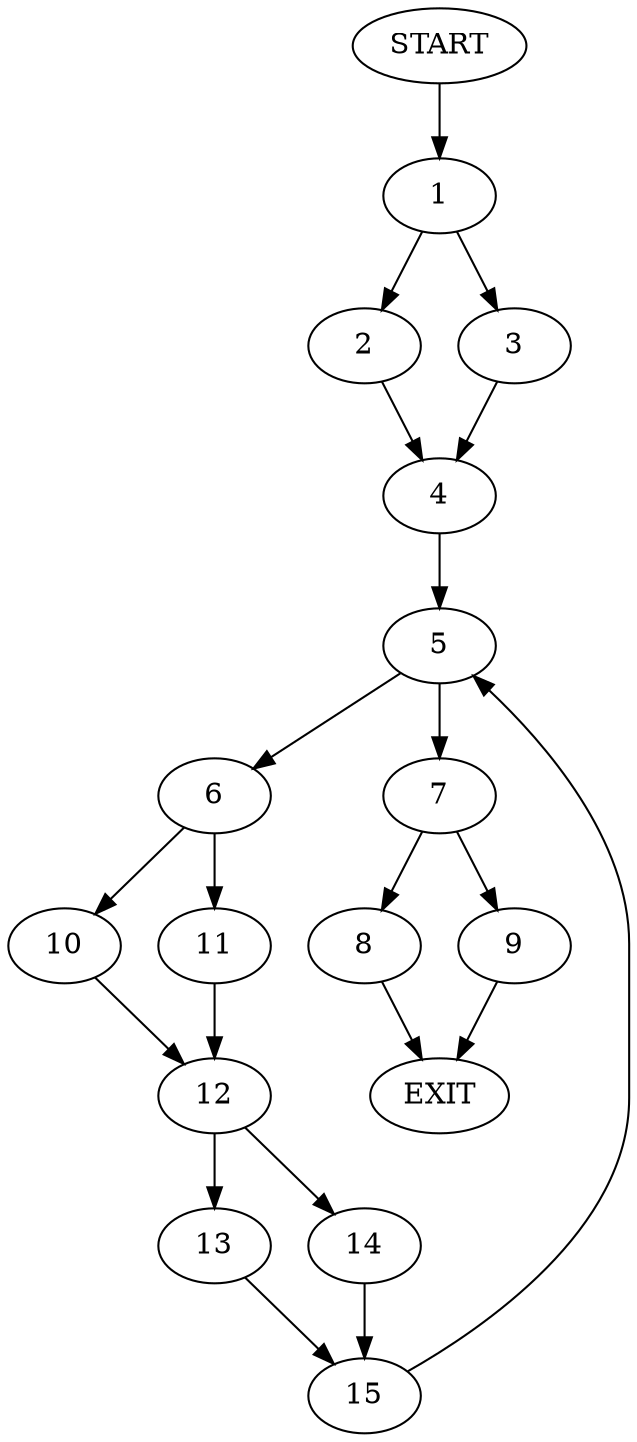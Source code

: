 digraph {
0 [label="START"]
16 [label="EXIT"]
0 -> 1
1 -> 2
1 -> 3
3 -> 4
2 -> 4
4 -> 5
5 -> 6
5 -> 7
7 -> 8
7 -> 9
6 -> 10
6 -> 11
11 -> 12
10 -> 12
12 -> 13
12 -> 14
13 -> 15
14 -> 15
15 -> 5
9 -> 16
8 -> 16
}
